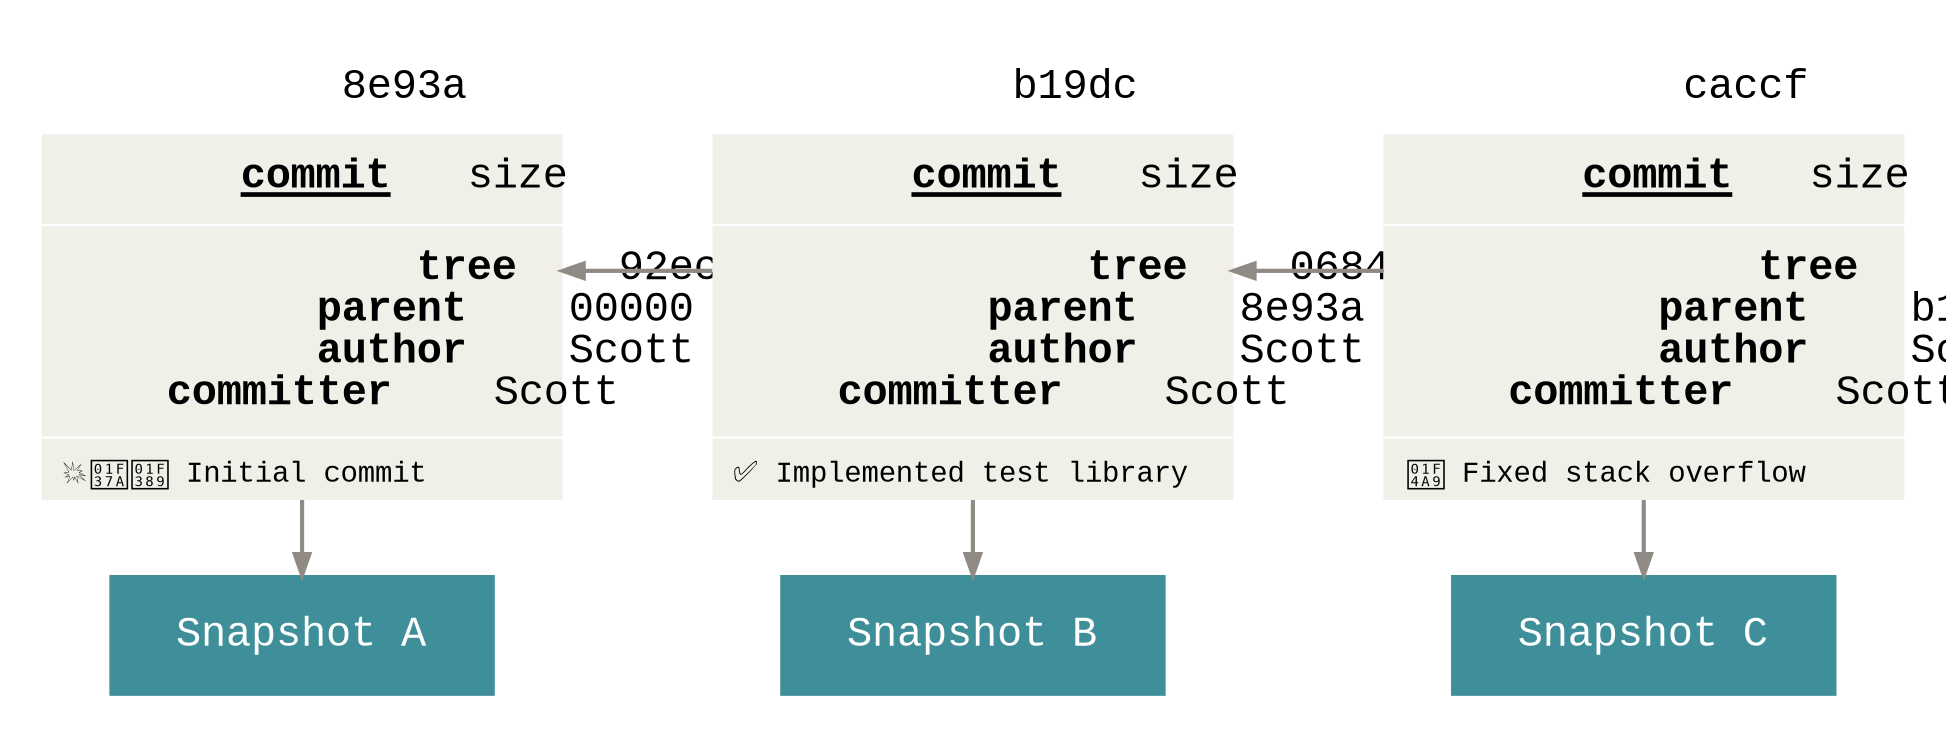 digraph Git {
  bgcolor="transparent"

  rankdir=LR
  ranksep=1
  nodesep=.5

  edge [color="#8f8a83"
        penwidth=2
        dir="back"]
  node [shape=box
        fontname="Menlo, Monaco, Consolas, Lucida Console, Courier New, monospace"
        fontsize=20
        margin=".45,.25"
        width=2.1
        penwidth=0]

  node [style="filled"
        fontcolor="#ffffff"
        fillcolor="#3e8f99"]
  snapshot_a [label="Snapshot A"]
  snapshot_b [label="Snapshot B"]
  snapshot_c [label="Snapshot C"]

  node [margin="0,0"
        fontcolor="#000000"
        fillcolor="transparent"]
  A [label=<
    <table cellspacing="0"
           cellpadding="10"
           color="white"
           border="0"
           bgcolor="#f0efe8"
           fixedsize="true"
           width="250"
           height="220">
      <tr>
        <td border="1"
            width="250"
            bgcolor="white"><font color="black">8e93a</font></td>
      </tr>
      <tr>
        <td border="1"
            sides="b"><u><b>commit</b></u>   size</td>
      </tr>
      <tr>
        <td align="left"
            balign="left"
            border="1"
            sides="b">              <b>tree</b>    92ec2<br />
          <b>parent</b>    00000<br />
          <b>author</b>    Scott<br />
    <b>committer</b>    Scott</td>
      </tr>
      <tr>
        <td align="left"
            balign="left"><font point-size="14">💥🍺🎉 Initial commit</font></td>
      </tr>
    </table>
    >]

  B [label=<
    <table cellspacing="0"
           cellpadding="10"
           color="white"
           border="0"
           bgcolor="#f0efe8"
           fixedsize="true"
           width="250"
           height="220">
      <tr>
        <td border="1"
            width="250"
            bgcolor="white"><font color="black">b19dc</font></td>
      </tr>
      <tr>
        <td border="1"
            sides="b"><u><b>commit</b></u>   size</td>
      </tr>
      <tr>
        <td align="left"
            balign="left"
            border="1"
            sides="b">              <b>tree</b>    06840<br />
          <b>parent</b>    8e93a<br />
          <b>author</b>    Scott<br />
    <b>committer</b>    Scott</td>
      </tr>
      <tr>
        <td align="left"
            balign="left"><font point-size="14">✅ Implemented test library</font></td>
      </tr>
    </table>
    >]

  C [label=<
    <table cellspacing="0"
           cellpadding="10"
           color="white"
           border="0"
           bgcolor="#f0efe8"
           fixedsize="true"
           width="250"
           height="220">
      <tr>
        <td border="1"
            width="250"
            bgcolor="white"><font color="black">caccf</font></td>
      </tr>
      <tr>
        <td border="1"
            sides="b"><u><b>commit</b></u>   size</td>
      </tr>
      <tr>
        <td align="left"
            balign="left"
            border="1"
            sides="b">              <b>tree</b>    05a2d<br />
          <b>parent</b>    b19dc<br />
          <b>author</b>    Scott<br />
    <b>committer</b>    Scott</td>
      </tr>
      <tr>
        <td align="left"
            balign="left"><font point-size="14">💩 Fixed stack overflow</font></td>
      </tr>
    </table>
    >]

  subgraph cluster_a {
    style=invis

    {
      rank=same
      snapshot_a -> A
    }
  }

  subgraph cluster_b {
    style=invis

    {
      rank=same
      snapshot_b -> B
    }
  }

  subgraph cluster_c {
    style=invis

    {
      rank=same
      snapshot_c -> C
    }
  }

  A -> B -> C
}
